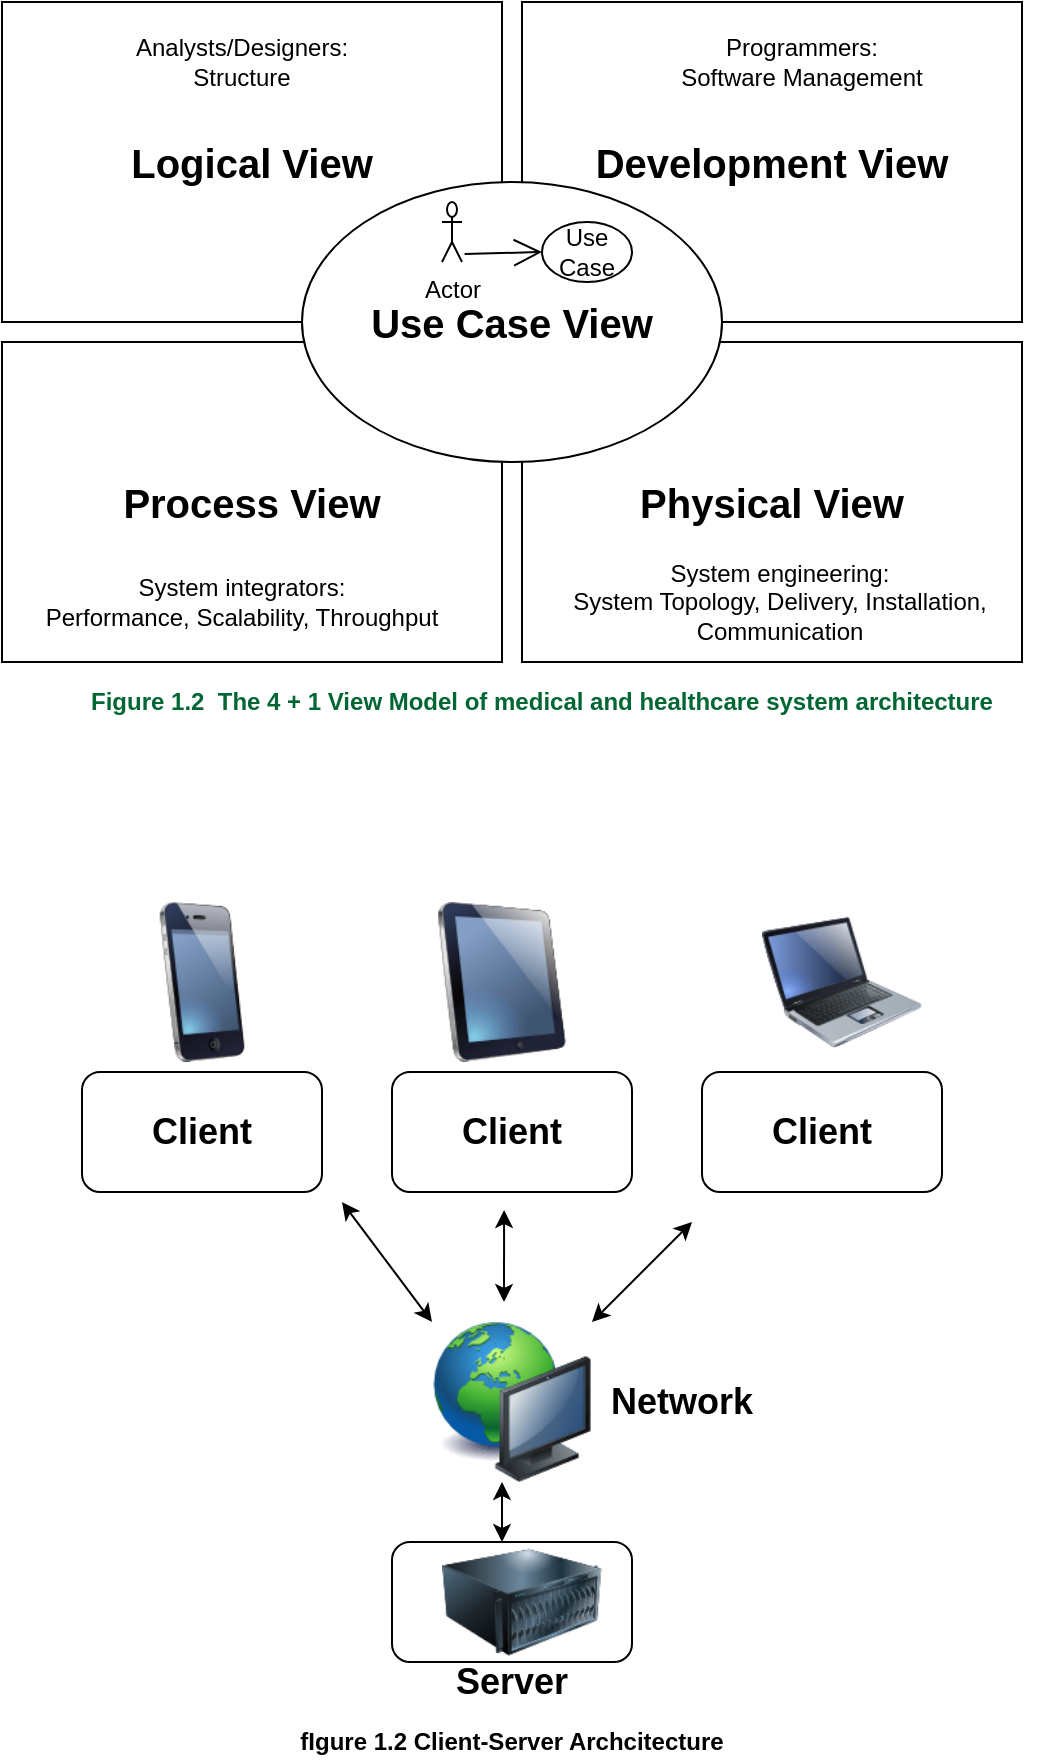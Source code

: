 <mxfile version="15.2.9" type="github"><diagram id="IKTnQqFtLfWjOVM5KkCs" name="Page-1"><mxGraphModel dx="1002" dy="626" grid="1" gridSize="10" guides="1" tooltips="1" connect="1" arrows="1" fold="1" page="1" pageScale="1" pageWidth="827" pageHeight="1169" math="0" shadow="0"><root><mxCell id="0"/><mxCell id="1" parent="0"/><mxCell id="qWYE-gPLAQa3rpaFHbBt-1" value="&lt;font style=&quot;font-size: 20px&quot;&gt;&lt;b&gt;Logical View&lt;/b&gt;&lt;/font&gt;" style="rounded=0;whiteSpace=wrap;html=1;" parent="1" vertex="1"><mxGeometry x="130" y="150" width="250" height="160" as="geometry"/></mxCell><mxCell id="qWYE-gPLAQa3rpaFHbBt-2" value="&lt;b&gt;&lt;font style=&quot;font-size: 20px&quot;&gt;Development View&lt;/font&gt;&lt;/b&gt;" style="rounded=0;whiteSpace=wrap;html=1;" parent="1" vertex="1"><mxGeometry x="390" y="150" width="250" height="160" as="geometry"/></mxCell><mxCell id="qWYE-gPLAQa3rpaFHbBt-3" value="&lt;h1&gt;&lt;font style=&quot;font-size: 20px&quot;&gt;Process View&lt;/font&gt;&lt;/h1&gt;" style="rounded=0;whiteSpace=wrap;html=1;" parent="1" vertex="1"><mxGeometry x="130" y="320" width="250" height="160" as="geometry"/></mxCell><mxCell id="qWYE-gPLAQa3rpaFHbBt-4" value="&lt;font size=&quot;1&quot;&gt;&lt;b style=&quot;font-size: 20px&quot;&gt;Physical View&lt;/b&gt;&lt;/font&gt;" style="rounded=0;whiteSpace=wrap;html=1;" parent="1" vertex="1"><mxGeometry x="390" y="320" width="250" height="160" as="geometry"/></mxCell><mxCell id="qWYE-gPLAQa3rpaFHbBt-5" value="&lt;font size=&quot;1&quot;&gt;&lt;b style=&quot;font-size: 20px&quot;&gt;Use Case View&lt;/b&gt;&lt;/font&gt;" style="ellipse;whiteSpace=wrap;html=1;" parent="1" vertex="1"><mxGeometry x="280" y="240" width="210" height="140" as="geometry"/></mxCell><mxCell id="qWYE-gPLAQa3rpaFHbBt-6" value="Actor" style="shape=umlActor;verticalLabelPosition=bottom;verticalAlign=top;html=1;direction=east;" parent="1" vertex="1"><mxGeometry x="350" y="250" width="10" height="30" as="geometry"/></mxCell><mxCell id="qWYE-gPLAQa3rpaFHbBt-8" value="Use Case" style="ellipse;whiteSpace=wrap;html=1;" parent="1" vertex="1"><mxGeometry x="400" y="260" width="45" height="30" as="geometry"/></mxCell><mxCell id="qWYE-gPLAQa3rpaFHbBt-11" value="" style="endArrow=open;endFill=1;endSize=12;html=1;exitX=1.129;exitY=0.867;exitDx=0;exitDy=0;exitPerimeter=0;" parent="1" source="qWYE-gPLAQa3rpaFHbBt-6" edge="1"><mxGeometry width="160" relative="1" as="geometry"><mxPoint x="370" y="275" as="sourcePoint"/><mxPoint x="400" y="275" as="targetPoint"/></mxGeometry></mxCell><mxCell id="qWYE-gPLAQa3rpaFHbBt-14" value="&lt;div&gt;&lt;span style=&quot;color: rgb(0 , 102 , 51) ; font-weight: bold&quot;&gt;&lt;font style=&quot;font-size: 12px&quot;&gt;Figure 1.2&amp;nbsp; The 4 + 1 View Model of medical and healthcare system architecture&lt;/font&gt;&lt;/span&gt;&lt;/div&gt;" style="text;html=1;strokeColor=none;fillColor=none;align=center;verticalAlign=middle;whiteSpace=wrap;rounded=0;" parent="1" vertex="1"><mxGeometry x="150" y="490" width="500" height="20" as="geometry"/></mxCell><mxCell id="qWYE-gPLAQa3rpaFHbBt-15" value="Programmers: &lt;br&gt;Software Management" style="text;html=1;strokeColor=none;fillColor=none;align=center;verticalAlign=middle;whiteSpace=wrap;rounded=0;" parent="1" vertex="1"><mxGeometry x="460" y="170" width="140" height="20" as="geometry"/></mxCell><mxCell id="qWYE-gPLAQa3rpaFHbBt-16" value="System integrators: &lt;br&gt;Performance, Scalability, Throughput" style="text;html=1;strokeColor=none;fillColor=none;align=center;verticalAlign=middle;whiteSpace=wrap;rounded=0;" parent="1" vertex="1"><mxGeometry x="150" y="440" width="200" height="20" as="geometry"/></mxCell><mxCell id="qWYE-gPLAQa3rpaFHbBt-17" value="Analysts/Designers: Structure" style="text;html=1;strokeColor=none;fillColor=none;align=center;verticalAlign=middle;whiteSpace=wrap;rounded=0;" parent="1" vertex="1"><mxGeometry x="225" y="170" width="50" height="20" as="geometry"/></mxCell><mxCell id="qWYE-gPLAQa3rpaFHbBt-18" value="System engineering: &lt;br&gt;System Topology, Delivery, Installation, Communication" style="text;html=1;strokeColor=none;fillColor=none;align=center;verticalAlign=middle;whiteSpace=wrap;rounded=0;" parent="1" vertex="1"><mxGeometry x="414" y="440" width="210" height="20" as="geometry"/></mxCell><mxCell id="qWYE-gPLAQa3rpaFHbBt-19" value="" style="rounded=1;whiteSpace=wrap;html=1;" parent="1" vertex="1"><mxGeometry x="325" y="920" width="120" height="60" as="geometry"/></mxCell><mxCell id="qWYE-gPLAQa3rpaFHbBt-20" value="&lt;font size=&quot;1&quot;&gt;&lt;b style=&quot;font-size: 18px&quot;&gt;Client&lt;/b&gt;&lt;/font&gt;" style="rounded=1;whiteSpace=wrap;html=1;" parent="1" vertex="1"><mxGeometry x="170" y="685" width="120" height="60" as="geometry"/></mxCell><mxCell id="_yoFa9_sDAjddrR5ORFM-1" value="&lt;font size=&quot;1&quot;&gt;&lt;b style=&quot;font-size: 18px&quot;&gt;Client&lt;/b&gt;&lt;/font&gt;" style="rounded=1;whiteSpace=wrap;html=1;" vertex="1" parent="1"><mxGeometry x="325" y="685" width="120" height="60" as="geometry"/></mxCell><mxCell id="_yoFa9_sDAjddrR5ORFM-3" value="&lt;b&gt;&lt;font style=&quot;font-size: 18px&quot;&gt;Client&lt;/font&gt;&lt;/b&gt;" style="rounded=1;whiteSpace=wrap;html=1;" vertex="1" parent="1"><mxGeometry x="480" y="685" width="120" height="60" as="geometry"/></mxCell><mxCell id="_yoFa9_sDAjddrR5ORFM-13" value="" style="image;html=1;image=img/lib/clip_art/computers/Server_128x128.png" vertex="1" parent="1"><mxGeometry x="350" y="910" width="80" height="80" as="geometry"/></mxCell><mxCell id="_yoFa9_sDAjddrR5ORFM-15" value="" style="image;html=1;image=img/lib/clip_art/computers/Network_128x128.png" vertex="1" parent="1"><mxGeometry x="345" y="810" width="80" height="80" as="geometry"/></mxCell><mxCell id="_yoFa9_sDAjddrR5ORFM-21" value="" style="endArrow=classic;startArrow=classic;html=1;" edge="1" parent="1"><mxGeometry width="50" height="50" relative="1" as="geometry"><mxPoint x="380" y="920" as="sourcePoint"/><mxPoint x="380" y="890" as="targetPoint"/></mxGeometry></mxCell><mxCell id="_yoFa9_sDAjddrR5ORFM-22" value="" style="endArrow=classic;startArrow=classic;html=1;" edge="1" parent="1"><mxGeometry width="50" height="50" relative="1" as="geometry"><mxPoint x="425" y="810" as="sourcePoint"/><mxPoint x="475" y="760" as="targetPoint"/></mxGeometry></mxCell><mxCell id="_yoFa9_sDAjddrR5ORFM-23" value="" style="endArrow=classic;startArrow=classic;html=1;entryX=0.467;entryY=1.15;entryDx=0;entryDy=0;entryPerimeter=0;" edge="1" parent="1" target="_yoFa9_sDAjddrR5ORFM-1"><mxGeometry width="50" height="50" relative="1" as="geometry"><mxPoint x="381" y="800" as="sourcePoint"/><mxPoint x="430" y="770" as="targetPoint"/></mxGeometry></mxCell><mxCell id="_yoFa9_sDAjddrR5ORFM-25" value="" style="endArrow=classic;startArrow=classic;html=1;exitX=0;exitY=0;exitDx=0;exitDy=0;" edge="1" parent="1" source="_yoFa9_sDAjddrR5ORFM-15"><mxGeometry width="50" height="50" relative="1" as="geometry"><mxPoint x="380" y="820" as="sourcePoint"/><mxPoint x="300" y="750" as="targetPoint"/></mxGeometry></mxCell><mxCell id="_yoFa9_sDAjddrR5ORFM-26" value="&lt;b&gt;&lt;font style=&quot;font-size: 18px&quot;&gt;Server&lt;/font&gt;&lt;/b&gt;" style="text;html=1;strokeColor=none;fillColor=none;align=center;verticalAlign=middle;whiteSpace=wrap;rounded=0;" vertex="1" parent="1"><mxGeometry x="365" y="980" width="40" height="20" as="geometry"/></mxCell><mxCell id="_yoFa9_sDAjddrR5ORFM-27" value="&lt;b&gt;&lt;font style=&quot;font-size: 18px&quot;&gt;Network&lt;/font&gt;&lt;/b&gt;" style="text;html=1;strokeColor=none;fillColor=none;align=center;verticalAlign=middle;whiteSpace=wrap;rounded=0;" vertex="1" parent="1"><mxGeometry x="450" y="840" width="40" height="20" as="geometry"/></mxCell><mxCell id="_yoFa9_sDAjddrR5ORFM-28" value="" style="image;html=1;image=img/lib/clip_art/telecommunication/iPhone_128x128.png" vertex="1" parent="1"><mxGeometry x="190" y="600" width="80" height="80" as="geometry"/></mxCell><mxCell id="_yoFa9_sDAjddrR5ORFM-29" value="" style="image;html=1;image=img/lib/clip_art/computers/Laptop_128x128.png" vertex="1" parent="1"><mxGeometry x="510" y="600" width="80" height="80" as="geometry"/></mxCell><mxCell id="_yoFa9_sDAjddrR5ORFM-31" value="" style="image;html=1;image=img/lib/clip_art/computers/iPad_128x128.png" vertex="1" parent="1"><mxGeometry x="340" y="600" width="80" height="80" as="geometry"/></mxCell><mxCell id="_yoFa9_sDAjddrR5ORFM-32" value="&lt;b&gt;fIgure 1.2 Client-Server Archcitecture&lt;/b&gt;" style="text;html=1;strokeColor=none;fillColor=none;align=center;verticalAlign=middle;whiteSpace=wrap;rounded=0;" vertex="1" parent="1"><mxGeometry x="275" y="1010" width="220" height="20" as="geometry"/></mxCell></root></mxGraphModel></diagram></mxfile>